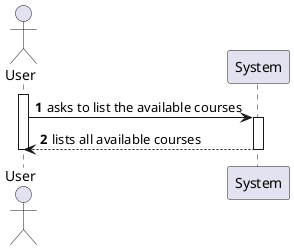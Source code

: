 @startuml US1006_SSD
autonumber

actor "User" as U
participant "System" as SYS

activate U

U -> SYS : asks to list the available courses
activate SYS
SYS --> U : lists all available courses
deactivate SYS

deactivate U

@enduml
